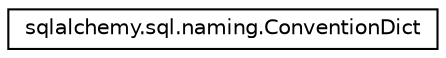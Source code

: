 digraph "Graphical Class Hierarchy"
{
 // LATEX_PDF_SIZE
  edge [fontname="Helvetica",fontsize="10",labelfontname="Helvetica",labelfontsize="10"];
  node [fontname="Helvetica",fontsize="10",shape=record];
  rankdir="LR";
  Node0 [label="sqlalchemy.sql.naming.ConventionDict",height=0.2,width=0.4,color="black", fillcolor="white", style="filled",URL="$classsqlalchemy_1_1sql_1_1naming_1_1ConventionDict.html",tooltip=" "];
}
